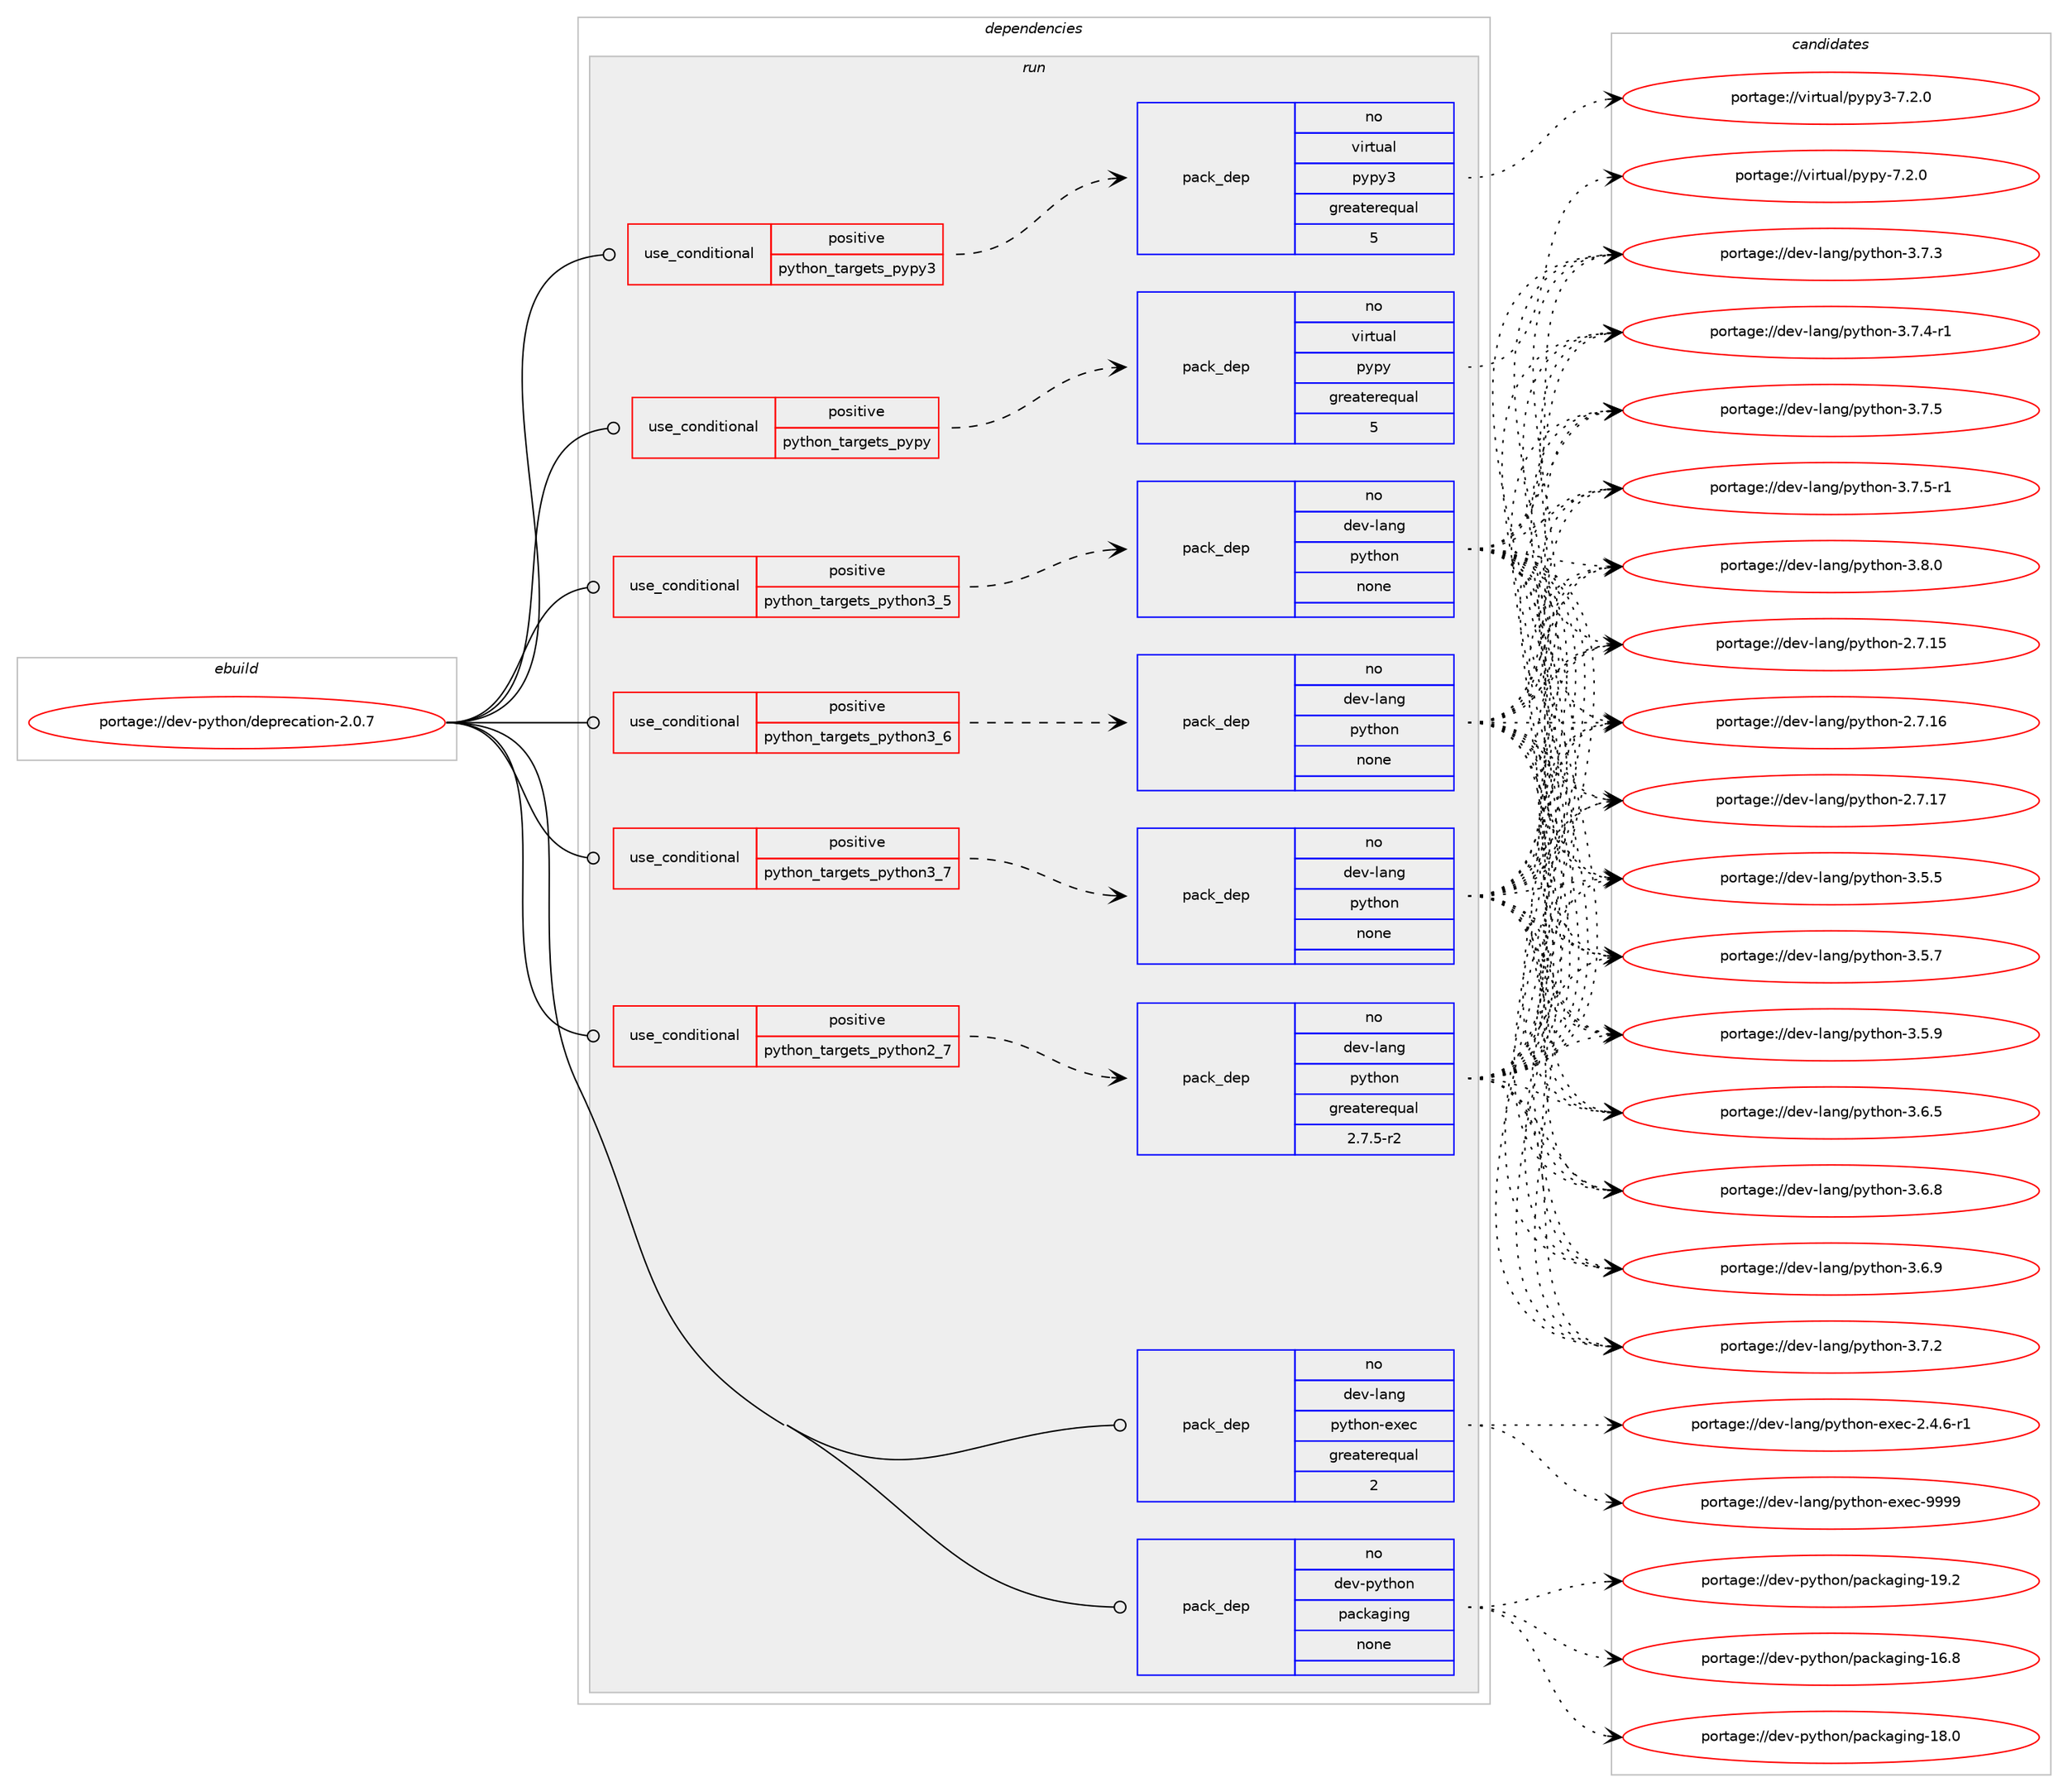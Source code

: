 digraph prolog {

# *************
# Graph options
# *************

newrank=true;
concentrate=true;
compound=true;
graph [rankdir=LR,fontname=Helvetica,fontsize=10,ranksep=1.5];#, ranksep=2.5, nodesep=0.2];
edge  [arrowhead=vee];
node  [fontname=Helvetica,fontsize=10];

# **********
# The ebuild
# **********

subgraph cluster_leftcol {
color=gray;
rank=same;
label=<<i>ebuild</i>>;
id [label="portage://dev-python/deprecation-2.0.7", color=red, width=4, href="../dev-python/deprecation-2.0.7.svg"];
}

# ****************
# The dependencies
# ****************

subgraph cluster_midcol {
color=gray;
label=<<i>dependencies</i>>;
subgraph cluster_compile {
fillcolor="#eeeeee";
style=filled;
label=<<i>compile</i>>;
}
subgraph cluster_compileandrun {
fillcolor="#eeeeee";
style=filled;
label=<<i>compile and run</i>>;
}
subgraph cluster_run {
fillcolor="#eeeeee";
style=filled;
label=<<i>run</i>>;
subgraph cond27568 {
dependency136057 [label=<<TABLE BORDER="0" CELLBORDER="1" CELLSPACING="0" CELLPADDING="4"><TR><TD ROWSPAN="3" CELLPADDING="10">use_conditional</TD></TR><TR><TD>positive</TD></TR><TR><TD>python_targets_pypy</TD></TR></TABLE>>, shape=none, color=red];
subgraph pack105174 {
dependency136058 [label=<<TABLE BORDER="0" CELLBORDER="1" CELLSPACING="0" CELLPADDING="4" WIDTH="220"><TR><TD ROWSPAN="6" CELLPADDING="30">pack_dep</TD></TR><TR><TD WIDTH="110">no</TD></TR><TR><TD>virtual</TD></TR><TR><TD>pypy</TD></TR><TR><TD>greaterequal</TD></TR><TR><TD>5</TD></TR></TABLE>>, shape=none, color=blue];
}
dependency136057:e -> dependency136058:w [weight=20,style="dashed",arrowhead="vee"];
}
id:e -> dependency136057:w [weight=20,style="solid",arrowhead="odot"];
subgraph cond27569 {
dependency136059 [label=<<TABLE BORDER="0" CELLBORDER="1" CELLSPACING="0" CELLPADDING="4"><TR><TD ROWSPAN="3" CELLPADDING="10">use_conditional</TD></TR><TR><TD>positive</TD></TR><TR><TD>python_targets_pypy3</TD></TR></TABLE>>, shape=none, color=red];
subgraph pack105175 {
dependency136060 [label=<<TABLE BORDER="0" CELLBORDER="1" CELLSPACING="0" CELLPADDING="4" WIDTH="220"><TR><TD ROWSPAN="6" CELLPADDING="30">pack_dep</TD></TR><TR><TD WIDTH="110">no</TD></TR><TR><TD>virtual</TD></TR><TR><TD>pypy3</TD></TR><TR><TD>greaterequal</TD></TR><TR><TD>5</TD></TR></TABLE>>, shape=none, color=blue];
}
dependency136059:e -> dependency136060:w [weight=20,style="dashed",arrowhead="vee"];
}
id:e -> dependency136059:w [weight=20,style="solid",arrowhead="odot"];
subgraph cond27570 {
dependency136061 [label=<<TABLE BORDER="0" CELLBORDER="1" CELLSPACING="0" CELLPADDING="4"><TR><TD ROWSPAN="3" CELLPADDING="10">use_conditional</TD></TR><TR><TD>positive</TD></TR><TR><TD>python_targets_python2_7</TD></TR></TABLE>>, shape=none, color=red];
subgraph pack105176 {
dependency136062 [label=<<TABLE BORDER="0" CELLBORDER="1" CELLSPACING="0" CELLPADDING="4" WIDTH="220"><TR><TD ROWSPAN="6" CELLPADDING="30">pack_dep</TD></TR><TR><TD WIDTH="110">no</TD></TR><TR><TD>dev-lang</TD></TR><TR><TD>python</TD></TR><TR><TD>greaterequal</TD></TR><TR><TD>2.7.5-r2</TD></TR></TABLE>>, shape=none, color=blue];
}
dependency136061:e -> dependency136062:w [weight=20,style="dashed",arrowhead="vee"];
}
id:e -> dependency136061:w [weight=20,style="solid",arrowhead="odot"];
subgraph cond27571 {
dependency136063 [label=<<TABLE BORDER="0" CELLBORDER="1" CELLSPACING="0" CELLPADDING="4"><TR><TD ROWSPAN="3" CELLPADDING="10">use_conditional</TD></TR><TR><TD>positive</TD></TR><TR><TD>python_targets_python3_5</TD></TR></TABLE>>, shape=none, color=red];
subgraph pack105177 {
dependency136064 [label=<<TABLE BORDER="0" CELLBORDER="1" CELLSPACING="0" CELLPADDING="4" WIDTH="220"><TR><TD ROWSPAN="6" CELLPADDING="30">pack_dep</TD></TR><TR><TD WIDTH="110">no</TD></TR><TR><TD>dev-lang</TD></TR><TR><TD>python</TD></TR><TR><TD>none</TD></TR><TR><TD></TD></TR></TABLE>>, shape=none, color=blue];
}
dependency136063:e -> dependency136064:w [weight=20,style="dashed",arrowhead="vee"];
}
id:e -> dependency136063:w [weight=20,style="solid",arrowhead="odot"];
subgraph cond27572 {
dependency136065 [label=<<TABLE BORDER="0" CELLBORDER="1" CELLSPACING="0" CELLPADDING="4"><TR><TD ROWSPAN="3" CELLPADDING="10">use_conditional</TD></TR><TR><TD>positive</TD></TR><TR><TD>python_targets_python3_6</TD></TR></TABLE>>, shape=none, color=red];
subgraph pack105178 {
dependency136066 [label=<<TABLE BORDER="0" CELLBORDER="1" CELLSPACING="0" CELLPADDING="4" WIDTH="220"><TR><TD ROWSPAN="6" CELLPADDING="30">pack_dep</TD></TR><TR><TD WIDTH="110">no</TD></TR><TR><TD>dev-lang</TD></TR><TR><TD>python</TD></TR><TR><TD>none</TD></TR><TR><TD></TD></TR></TABLE>>, shape=none, color=blue];
}
dependency136065:e -> dependency136066:w [weight=20,style="dashed",arrowhead="vee"];
}
id:e -> dependency136065:w [weight=20,style="solid",arrowhead="odot"];
subgraph cond27573 {
dependency136067 [label=<<TABLE BORDER="0" CELLBORDER="1" CELLSPACING="0" CELLPADDING="4"><TR><TD ROWSPAN="3" CELLPADDING="10">use_conditional</TD></TR><TR><TD>positive</TD></TR><TR><TD>python_targets_python3_7</TD></TR></TABLE>>, shape=none, color=red];
subgraph pack105179 {
dependency136068 [label=<<TABLE BORDER="0" CELLBORDER="1" CELLSPACING="0" CELLPADDING="4" WIDTH="220"><TR><TD ROWSPAN="6" CELLPADDING="30">pack_dep</TD></TR><TR><TD WIDTH="110">no</TD></TR><TR><TD>dev-lang</TD></TR><TR><TD>python</TD></TR><TR><TD>none</TD></TR><TR><TD></TD></TR></TABLE>>, shape=none, color=blue];
}
dependency136067:e -> dependency136068:w [weight=20,style="dashed",arrowhead="vee"];
}
id:e -> dependency136067:w [weight=20,style="solid",arrowhead="odot"];
subgraph pack105180 {
dependency136069 [label=<<TABLE BORDER="0" CELLBORDER="1" CELLSPACING="0" CELLPADDING="4" WIDTH="220"><TR><TD ROWSPAN="6" CELLPADDING="30">pack_dep</TD></TR><TR><TD WIDTH="110">no</TD></TR><TR><TD>dev-lang</TD></TR><TR><TD>python-exec</TD></TR><TR><TD>greaterequal</TD></TR><TR><TD>2</TD></TR></TABLE>>, shape=none, color=blue];
}
id:e -> dependency136069:w [weight=20,style="solid",arrowhead="odot"];
subgraph pack105181 {
dependency136070 [label=<<TABLE BORDER="0" CELLBORDER="1" CELLSPACING="0" CELLPADDING="4" WIDTH="220"><TR><TD ROWSPAN="6" CELLPADDING="30">pack_dep</TD></TR><TR><TD WIDTH="110">no</TD></TR><TR><TD>dev-python</TD></TR><TR><TD>packaging</TD></TR><TR><TD>none</TD></TR><TR><TD></TD></TR></TABLE>>, shape=none, color=blue];
}
id:e -> dependency136070:w [weight=20,style="solid",arrowhead="odot"];
}
}

# **************
# The candidates
# **************

subgraph cluster_choices {
rank=same;
color=gray;
label=<<i>candidates</i>>;

subgraph choice105174 {
color=black;
nodesep=1;
choiceportage1181051141161179710847112121112121455546504648 [label="portage://virtual/pypy-7.2.0", color=red, width=4,href="../virtual/pypy-7.2.0.svg"];
dependency136058:e -> choiceportage1181051141161179710847112121112121455546504648:w [style=dotted,weight="100"];
}
subgraph choice105175 {
color=black;
nodesep=1;
choiceportage118105114116117971084711212111212151455546504648 [label="portage://virtual/pypy3-7.2.0", color=red, width=4,href="../virtual/pypy3-7.2.0.svg"];
dependency136060:e -> choiceportage118105114116117971084711212111212151455546504648:w [style=dotted,weight="100"];
}
subgraph choice105176 {
color=black;
nodesep=1;
choiceportage10010111845108971101034711212111610411111045504655464953 [label="portage://dev-lang/python-2.7.15", color=red, width=4,href="../dev-lang/python-2.7.15.svg"];
choiceportage10010111845108971101034711212111610411111045504655464954 [label="portage://dev-lang/python-2.7.16", color=red, width=4,href="../dev-lang/python-2.7.16.svg"];
choiceportage10010111845108971101034711212111610411111045504655464955 [label="portage://dev-lang/python-2.7.17", color=red, width=4,href="../dev-lang/python-2.7.17.svg"];
choiceportage100101118451089711010347112121116104111110455146534653 [label="portage://dev-lang/python-3.5.5", color=red, width=4,href="../dev-lang/python-3.5.5.svg"];
choiceportage100101118451089711010347112121116104111110455146534655 [label="portage://dev-lang/python-3.5.7", color=red, width=4,href="../dev-lang/python-3.5.7.svg"];
choiceportage100101118451089711010347112121116104111110455146534657 [label="portage://dev-lang/python-3.5.9", color=red, width=4,href="../dev-lang/python-3.5.9.svg"];
choiceportage100101118451089711010347112121116104111110455146544653 [label="portage://dev-lang/python-3.6.5", color=red, width=4,href="../dev-lang/python-3.6.5.svg"];
choiceportage100101118451089711010347112121116104111110455146544656 [label="portage://dev-lang/python-3.6.8", color=red, width=4,href="../dev-lang/python-3.6.8.svg"];
choiceportage100101118451089711010347112121116104111110455146544657 [label="portage://dev-lang/python-3.6.9", color=red, width=4,href="../dev-lang/python-3.6.9.svg"];
choiceportage100101118451089711010347112121116104111110455146554650 [label="portage://dev-lang/python-3.7.2", color=red, width=4,href="../dev-lang/python-3.7.2.svg"];
choiceportage100101118451089711010347112121116104111110455146554651 [label="portage://dev-lang/python-3.7.3", color=red, width=4,href="../dev-lang/python-3.7.3.svg"];
choiceportage1001011184510897110103471121211161041111104551465546524511449 [label="portage://dev-lang/python-3.7.4-r1", color=red, width=4,href="../dev-lang/python-3.7.4-r1.svg"];
choiceportage100101118451089711010347112121116104111110455146554653 [label="portage://dev-lang/python-3.7.5", color=red, width=4,href="../dev-lang/python-3.7.5.svg"];
choiceportage1001011184510897110103471121211161041111104551465546534511449 [label="portage://dev-lang/python-3.7.5-r1", color=red, width=4,href="../dev-lang/python-3.7.5-r1.svg"];
choiceportage100101118451089711010347112121116104111110455146564648 [label="portage://dev-lang/python-3.8.0", color=red, width=4,href="../dev-lang/python-3.8.0.svg"];
dependency136062:e -> choiceportage10010111845108971101034711212111610411111045504655464953:w [style=dotted,weight="100"];
dependency136062:e -> choiceportage10010111845108971101034711212111610411111045504655464954:w [style=dotted,weight="100"];
dependency136062:e -> choiceportage10010111845108971101034711212111610411111045504655464955:w [style=dotted,weight="100"];
dependency136062:e -> choiceportage100101118451089711010347112121116104111110455146534653:w [style=dotted,weight="100"];
dependency136062:e -> choiceportage100101118451089711010347112121116104111110455146534655:w [style=dotted,weight="100"];
dependency136062:e -> choiceportage100101118451089711010347112121116104111110455146534657:w [style=dotted,weight="100"];
dependency136062:e -> choiceportage100101118451089711010347112121116104111110455146544653:w [style=dotted,weight="100"];
dependency136062:e -> choiceportage100101118451089711010347112121116104111110455146544656:w [style=dotted,weight="100"];
dependency136062:e -> choiceportage100101118451089711010347112121116104111110455146544657:w [style=dotted,weight="100"];
dependency136062:e -> choiceportage100101118451089711010347112121116104111110455146554650:w [style=dotted,weight="100"];
dependency136062:e -> choiceportage100101118451089711010347112121116104111110455146554651:w [style=dotted,weight="100"];
dependency136062:e -> choiceportage1001011184510897110103471121211161041111104551465546524511449:w [style=dotted,weight="100"];
dependency136062:e -> choiceportage100101118451089711010347112121116104111110455146554653:w [style=dotted,weight="100"];
dependency136062:e -> choiceportage1001011184510897110103471121211161041111104551465546534511449:w [style=dotted,weight="100"];
dependency136062:e -> choiceportage100101118451089711010347112121116104111110455146564648:w [style=dotted,weight="100"];
}
subgraph choice105177 {
color=black;
nodesep=1;
choiceportage10010111845108971101034711212111610411111045504655464953 [label="portage://dev-lang/python-2.7.15", color=red, width=4,href="../dev-lang/python-2.7.15.svg"];
choiceportage10010111845108971101034711212111610411111045504655464954 [label="portage://dev-lang/python-2.7.16", color=red, width=4,href="../dev-lang/python-2.7.16.svg"];
choiceportage10010111845108971101034711212111610411111045504655464955 [label="portage://dev-lang/python-2.7.17", color=red, width=4,href="../dev-lang/python-2.7.17.svg"];
choiceportage100101118451089711010347112121116104111110455146534653 [label="portage://dev-lang/python-3.5.5", color=red, width=4,href="../dev-lang/python-3.5.5.svg"];
choiceportage100101118451089711010347112121116104111110455146534655 [label="portage://dev-lang/python-3.5.7", color=red, width=4,href="../dev-lang/python-3.5.7.svg"];
choiceportage100101118451089711010347112121116104111110455146534657 [label="portage://dev-lang/python-3.5.9", color=red, width=4,href="../dev-lang/python-3.5.9.svg"];
choiceportage100101118451089711010347112121116104111110455146544653 [label="portage://dev-lang/python-3.6.5", color=red, width=4,href="../dev-lang/python-3.6.5.svg"];
choiceportage100101118451089711010347112121116104111110455146544656 [label="portage://dev-lang/python-3.6.8", color=red, width=4,href="../dev-lang/python-3.6.8.svg"];
choiceportage100101118451089711010347112121116104111110455146544657 [label="portage://dev-lang/python-3.6.9", color=red, width=4,href="../dev-lang/python-3.6.9.svg"];
choiceportage100101118451089711010347112121116104111110455146554650 [label="portage://dev-lang/python-3.7.2", color=red, width=4,href="../dev-lang/python-3.7.2.svg"];
choiceportage100101118451089711010347112121116104111110455146554651 [label="portage://dev-lang/python-3.7.3", color=red, width=4,href="../dev-lang/python-3.7.3.svg"];
choiceportage1001011184510897110103471121211161041111104551465546524511449 [label="portage://dev-lang/python-3.7.4-r1", color=red, width=4,href="../dev-lang/python-3.7.4-r1.svg"];
choiceportage100101118451089711010347112121116104111110455146554653 [label="portage://dev-lang/python-3.7.5", color=red, width=4,href="../dev-lang/python-3.7.5.svg"];
choiceportage1001011184510897110103471121211161041111104551465546534511449 [label="portage://dev-lang/python-3.7.5-r1", color=red, width=4,href="../dev-lang/python-3.7.5-r1.svg"];
choiceportage100101118451089711010347112121116104111110455146564648 [label="portage://dev-lang/python-3.8.0", color=red, width=4,href="../dev-lang/python-3.8.0.svg"];
dependency136064:e -> choiceportage10010111845108971101034711212111610411111045504655464953:w [style=dotted,weight="100"];
dependency136064:e -> choiceportage10010111845108971101034711212111610411111045504655464954:w [style=dotted,weight="100"];
dependency136064:e -> choiceportage10010111845108971101034711212111610411111045504655464955:w [style=dotted,weight="100"];
dependency136064:e -> choiceportage100101118451089711010347112121116104111110455146534653:w [style=dotted,weight="100"];
dependency136064:e -> choiceportage100101118451089711010347112121116104111110455146534655:w [style=dotted,weight="100"];
dependency136064:e -> choiceportage100101118451089711010347112121116104111110455146534657:w [style=dotted,weight="100"];
dependency136064:e -> choiceportage100101118451089711010347112121116104111110455146544653:w [style=dotted,weight="100"];
dependency136064:e -> choiceportage100101118451089711010347112121116104111110455146544656:w [style=dotted,weight="100"];
dependency136064:e -> choiceportage100101118451089711010347112121116104111110455146544657:w [style=dotted,weight="100"];
dependency136064:e -> choiceportage100101118451089711010347112121116104111110455146554650:w [style=dotted,weight="100"];
dependency136064:e -> choiceportage100101118451089711010347112121116104111110455146554651:w [style=dotted,weight="100"];
dependency136064:e -> choiceportage1001011184510897110103471121211161041111104551465546524511449:w [style=dotted,weight="100"];
dependency136064:e -> choiceportage100101118451089711010347112121116104111110455146554653:w [style=dotted,weight="100"];
dependency136064:e -> choiceportage1001011184510897110103471121211161041111104551465546534511449:w [style=dotted,weight="100"];
dependency136064:e -> choiceportage100101118451089711010347112121116104111110455146564648:w [style=dotted,weight="100"];
}
subgraph choice105178 {
color=black;
nodesep=1;
choiceportage10010111845108971101034711212111610411111045504655464953 [label="portage://dev-lang/python-2.7.15", color=red, width=4,href="../dev-lang/python-2.7.15.svg"];
choiceportage10010111845108971101034711212111610411111045504655464954 [label="portage://dev-lang/python-2.7.16", color=red, width=4,href="../dev-lang/python-2.7.16.svg"];
choiceportage10010111845108971101034711212111610411111045504655464955 [label="portage://dev-lang/python-2.7.17", color=red, width=4,href="../dev-lang/python-2.7.17.svg"];
choiceportage100101118451089711010347112121116104111110455146534653 [label="portage://dev-lang/python-3.5.5", color=red, width=4,href="../dev-lang/python-3.5.5.svg"];
choiceportage100101118451089711010347112121116104111110455146534655 [label="portage://dev-lang/python-3.5.7", color=red, width=4,href="../dev-lang/python-3.5.7.svg"];
choiceportage100101118451089711010347112121116104111110455146534657 [label="portage://dev-lang/python-3.5.9", color=red, width=4,href="../dev-lang/python-3.5.9.svg"];
choiceportage100101118451089711010347112121116104111110455146544653 [label="portage://dev-lang/python-3.6.5", color=red, width=4,href="../dev-lang/python-3.6.5.svg"];
choiceportage100101118451089711010347112121116104111110455146544656 [label="portage://dev-lang/python-3.6.8", color=red, width=4,href="../dev-lang/python-3.6.8.svg"];
choiceportage100101118451089711010347112121116104111110455146544657 [label="portage://dev-lang/python-3.6.9", color=red, width=4,href="../dev-lang/python-3.6.9.svg"];
choiceportage100101118451089711010347112121116104111110455146554650 [label="portage://dev-lang/python-3.7.2", color=red, width=4,href="../dev-lang/python-3.7.2.svg"];
choiceportage100101118451089711010347112121116104111110455146554651 [label="portage://dev-lang/python-3.7.3", color=red, width=4,href="../dev-lang/python-3.7.3.svg"];
choiceportage1001011184510897110103471121211161041111104551465546524511449 [label="portage://dev-lang/python-3.7.4-r1", color=red, width=4,href="../dev-lang/python-3.7.4-r1.svg"];
choiceportage100101118451089711010347112121116104111110455146554653 [label="portage://dev-lang/python-3.7.5", color=red, width=4,href="../dev-lang/python-3.7.5.svg"];
choiceportage1001011184510897110103471121211161041111104551465546534511449 [label="portage://dev-lang/python-3.7.5-r1", color=red, width=4,href="../dev-lang/python-3.7.5-r1.svg"];
choiceportage100101118451089711010347112121116104111110455146564648 [label="portage://dev-lang/python-3.8.0", color=red, width=4,href="../dev-lang/python-3.8.0.svg"];
dependency136066:e -> choiceportage10010111845108971101034711212111610411111045504655464953:w [style=dotted,weight="100"];
dependency136066:e -> choiceportage10010111845108971101034711212111610411111045504655464954:w [style=dotted,weight="100"];
dependency136066:e -> choiceportage10010111845108971101034711212111610411111045504655464955:w [style=dotted,weight="100"];
dependency136066:e -> choiceportage100101118451089711010347112121116104111110455146534653:w [style=dotted,weight="100"];
dependency136066:e -> choiceportage100101118451089711010347112121116104111110455146534655:w [style=dotted,weight="100"];
dependency136066:e -> choiceportage100101118451089711010347112121116104111110455146534657:w [style=dotted,weight="100"];
dependency136066:e -> choiceportage100101118451089711010347112121116104111110455146544653:w [style=dotted,weight="100"];
dependency136066:e -> choiceportage100101118451089711010347112121116104111110455146544656:w [style=dotted,weight="100"];
dependency136066:e -> choiceportage100101118451089711010347112121116104111110455146544657:w [style=dotted,weight="100"];
dependency136066:e -> choiceportage100101118451089711010347112121116104111110455146554650:w [style=dotted,weight="100"];
dependency136066:e -> choiceportage100101118451089711010347112121116104111110455146554651:w [style=dotted,weight="100"];
dependency136066:e -> choiceportage1001011184510897110103471121211161041111104551465546524511449:w [style=dotted,weight="100"];
dependency136066:e -> choiceportage100101118451089711010347112121116104111110455146554653:w [style=dotted,weight="100"];
dependency136066:e -> choiceportage1001011184510897110103471121211161041111104551465546534511449:w [style=dotted,weight="100"];
dependency136066:e -> choiceportage100101118451089711010347112121116104111110455146564648:w [style=dotted,weight="100"];
}
subgraph choice105179 {
color=black;
nodesep=1;
choiceportage10010111845108971101034711212111610411111045504655464953 [label="portage://dev-lang/python-2.7.15", color=red, width=4,href="../dev-lang/python-2.7.15.svg"];
choiceportage10010111845108971101034711212111610411111045504655464954 [label="portage://dev-lang/python-2.7.16", color=red, width=4,href="../dev-lang/python-2.7.16.svg"];
choiceportage10010111845108971101034711212111610411111045504655464955 [label="portage://dev-lang/python-2.7.17", color=red, width=4,href="../dev-lang/python-2.7.17.svg"];
choiceportage100101118451089711010347112121116104111110455146534653 [label="portage://dev-lang/python-3.5.5", color=red, width=4,href="../dev-lang/python-3.5.5.svg"];
choiceportage100101118451089711010347112121116104111110455146534655 [label="portage://dev-lang/python-3.5.7", color=red, width=4,href="../dev-lang/python-3.5.7.svg"];
choiceportage100101118451089711010347112121116104111110455146534657 [label="portage://dev-lang/python-3.5.9", color=red, width=4,href="../dev-lang/python-3.5.9.svg"];
choiceportage100101118451089711010347112121116104111110455146544653 [label="portage://dev-lang/python-3.6.5", color=red, width=4,href="../dev-lang/python-3.6.5.svg"];
choiceportage100101118451089711010347112121116104111110455146544656 [label="portage://dev-lang/python-3.6.8", color=red, width=4,href="../dev-lang/python-3.6.8.svg"];
choiceportage100101118451089711010347112121116104111110455146544657 [label="portage://dev-lang/python-3.6.9", color=red, width=4,href="../dev-lang/python-3.6.9.svg"];
choiceportage100101118451089711010347112121116104111110455146554650 [label="portage://dev-lang/python-3.7.2", color=red, width=4,href="../dev-lang/python-3.7.2.svg"];
choiceportage100101118451089711010347112121116104111110455146554651 [label="portage://dev-lang/python-3.7.3", color=red, width=4,href="../dev-lang/python-3.7.3.svg"];
choiceportage1001011184510897110103471121211161041111104551465546524511449 [label="portage://dev-lang/python-3.7.4-r1", color=red, width=4,href="../dev-lang/python-3.7.4-r1.svg"];
choiceportage100101118451089711010347112121116104111110455146554653 [label="portage://dev-lang/python-3.7.5", color=red, width=4,href="../dev-lang/python-3.7.5.svg"];
choiceportage1001011184510897110103471121211161041111104551465546534511449 [label="portage://dev-lang/python-3.7.5-r1", color=red, width=4,href="../dev-lang/python-3.7.5-r1.svg"];
choiceportage100101118451089711010347112121116104111110455146564648 [label="portage://dev-lang/python-3.8.0", color=red, width=4,href="../dev-lang/python-3.8.0.svg"];
dependency136068:e -> choiceportage10010111845108971101034711212111610411111045504655464953:w [style=dotted,weight="100"];
dependency136068:e -> choiceportage10010111845108971101034711212111610411111045504655464954:w [style=dotted,weight="100"];
dependency136068:e -> choiceportage10010111845108971101034711212111610411111045504655464955:w [style=dotted,weight="100"];
dependency136068:e -> choiceportage100101118451089711010347112121116104111110455146534653:w [style=dotted,weight="100"];
dependency136068:e -> choiceportage100101118451089711010347112121116104111110455146534655:w [style=dotted,weight="100"];
dependency136068:e -> choiceportage100101118451089711010347112121116104111110455146534657:w [style=dotted,weight="100"];
dependency136068:e -> choiceportage100101118451089711010347112121116104111110455146544653:w [style=dotted,weight="100"];
dependency136068:e -> choiceportage100101118451089711010347112121116104111110455146544656:w [style=dotted,weight="100"];
dependency136068:e -> choiceportage100101118451089711010347112121116104111110455146544657:w [style=dotted,weight="100"];
dependency136068:e -> choiceportage100101118451089711010347112121116104111110455146554650:w [style=dotted,weight="100"];
dependency136068:e -> choiceportage100101118451089711010347112121116104111110455146554651:w [style=dotted,weight="100"];
dependency136068:e -> choiceportage1001011184510897110103471121211161041111104551465546524511449:w [style=dotted,weight="100"];
dependency136068:e -> choiceportage100101118451089711010347112121116104111110455146554653:w [style=dotted,weight="100"];
dependency136068:e -> choiceportage1001011184510897110103471121211161041111104551465546534511449:w [style=dotted,weight="100"];
dependency136068:e -> choiceportage100101118451089711010347112121116104111110455146564648:w [style=dotted,weight="100"];
}
subgraph choice105180 {
color=black;
nodesep=1;
choiceportage10010111845108971101034711212111610411111045101120101994550465246544511449 [label="portage://dev-lang/python-exec-2.4.6-r1", color=red, width=4,href="../dev-lang/python-exec-2.4.6-r1.svg"];
choiceportage10010111845108971101034711212111610411111045101120101994557575757 [label="portage://dev-lang/python-exec-9999", color=red, width=4,href="../dev-lang/python-exec-9999.svg"];
dependency136069:e -> choiceportage10010111845108971101034711212111610411111045101120101994550465246544511449:w [style=dotted,weight="100"];
dependency136069:e -> choiceportage10010111845108971101034711212111610411111045101120101994557575757:w [style=dotted,weight="100"];
}
subgraph choice105181 {
color=black;
nodesep=1;
choiceportage10010111845112121116104111110471129799107971031051101034549544656 [label="portage://dev-python/packaging-16.8", color=red, width=4,href="../dev-python/packaging-16.8.svg"];
choiceportage10010111845112121116104111110471129799107971031051101034549564648 [label="portage://dev-python/packaging-18.0", color=red, width=4,href="../dev-python/packaging-18.0.svg"];
choiceportage10010111845112121116104111110471129799107971031051101034549574650 [label="portage://dev-python/packaging-19.2", color=red, width=4,href="../dev-python/packaging-19.2.svg"];
dependency136070:e -> choiceportage10010111845112121116104111110471129799107971031051101034549544656:w [style=dotted,weight="100"];
dependency136070:e -> choiceportage10010111845112121116104111110471129799107971031051101034549564648:w [style=dotted,weight="100"];
dependency136070:e -> choiceportage10010111845112121116104111110471129799107971031051101034549574650:w [style=dotted,weight="100"];
}
}

}
